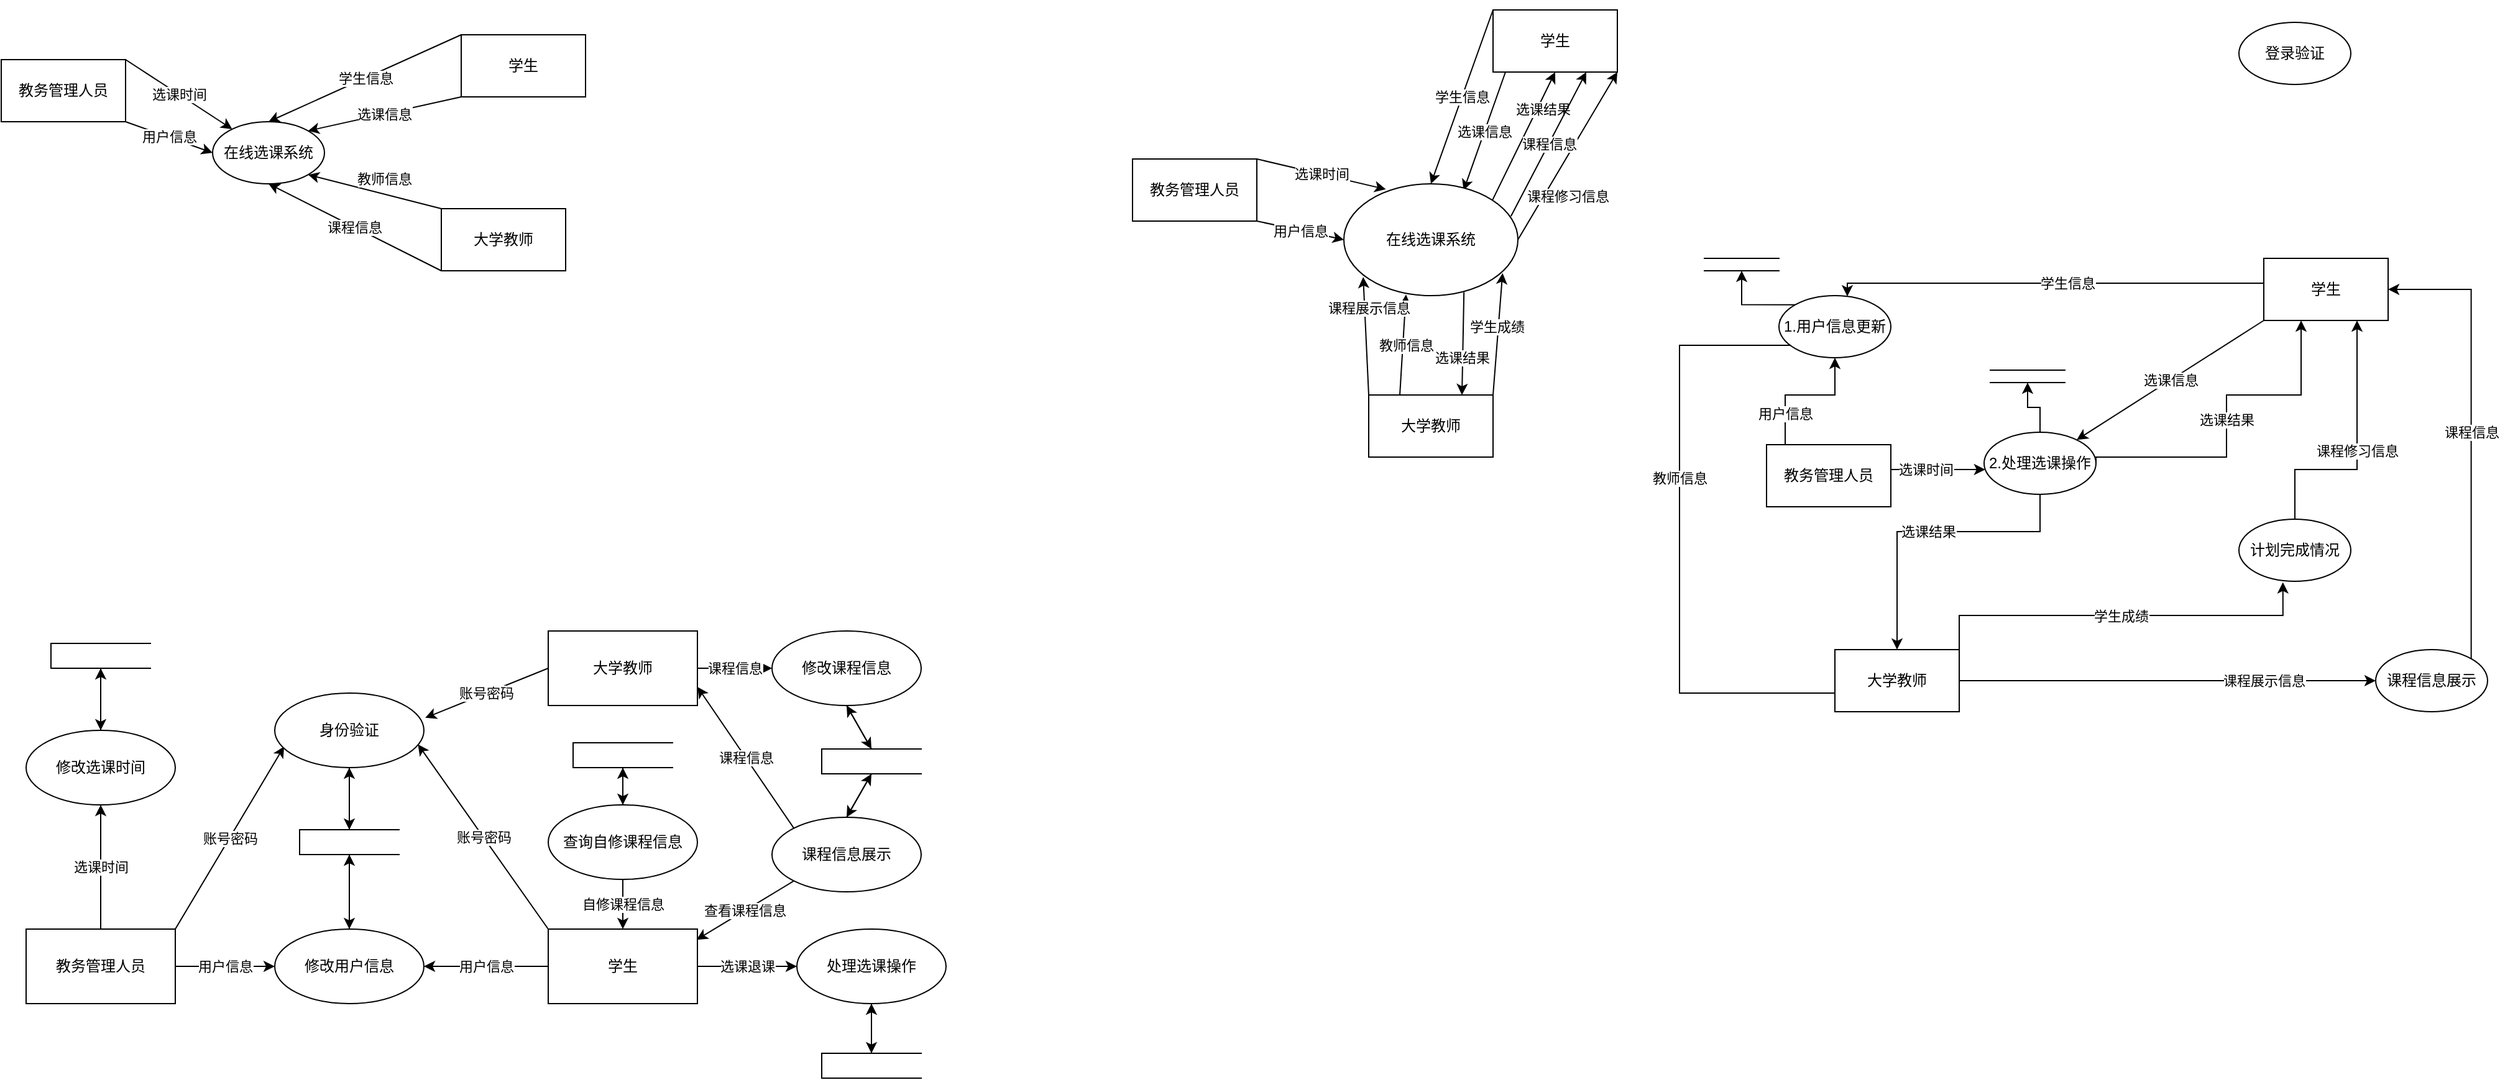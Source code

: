 <mxfile version="21.0.2" type="github">
  <diagram id="C5RBs43oDa-KdzZeNtuy" name="Page-1">
    <mxGraphModel dx="1153" dy="682" grid="1" gridSize="10" guides="1" tooltips="1" connect="1" arrows="1" fold="1" page="1" pageScale="1" pageWidth="3300" pageHeight="4681" math="0" shadow="0">
      <root>
        <mxCell id="WIyWlLk6GJQsqaUBKTNV-0" />
        <mxCell id="WIyWlLk6GJQsqaUBKTNV-1" parent="WIyWlLk6GJQsqaUBKTNV-0" />
        <mxCell id="6QHiLdsydZn6oZ0Ux8AA-30" value="用户信息" style="rounded=0;orthogonalLoop=1;jettySize=auto;html=1;exitX=1;exitY=0.5;exitDx=0;exitDy=0;" parent="WIyWlLk6GJQsqaUBKTNV-1" source="6QHiLdsydZn6oZ0Ux8AA-5" target="6QHiLdsydZn6oZ0Ux8AA-12" edge="1">
          <mxGeometry relative="1" as="geometry" />
        </mxCell>
        <mxCell id="6QHiLdsydZn6oZ0Ux8AA-31" value="账号密码" style="rounded=0;orthogonalLoop=1;jettySize=auto;html=1;exitX=1;exitY=0;exitDx=0;exitDy=0;entryX=0.063;entryY=0.716;entryDx=0;entryDy=0;entryPerimeter=0;" parent="WIyWlLk6GJQsqaUBKTNV-1" source="6QHiLdsydZn6oZ0Ux8AA-5" target="6QHiLdsydZn6oZ0Ux8AA-7" edge="1">
          <mxGeometry relative="1" as="geometry" />
        </mxCell>
        <mxCell id="6QHiLdsydZn6oZ0Ux8AA-53" value="选课时间" style="rounded=0;orthogonalLoop=1;jettySize=auto;html=1;exitX=0.5;exitY=0;exitDx=0;exitDy=0;" parent="WIyWlLk6GJQsqaUBKTNV-1" source="6QHiLdsydZn6oZ0Ux8AA-5" target="6QHiLdsydZn6oZ0Ux8AA-15" edge="1">
          <mxGeometry relative="1" as="geometry" />
        </mxCell>
        <mxCell id="6QHiLdsydZn6oZ0Ux8AA-5" value="教务管理人员" style="rounded=0;whiteSpace=wrap;html=1;" parent="WIyWlLk6GJQsqaUBKTNV-1" vertex="1">
          <mxGeometry x="30" y="760" width="120" height="60" as="geometry" />
        </mxCell>
        <mxCell id="6QHiLdsydZn6oZ0Ux8AA-39" value="用户信息" style="rounded=0;orthogonalLoop=1;jettySize=auto;html=1;exitX=0;exitY=0.5;exitDx=0;exitDy=0;" parent="WIyWlLk6GJQsqaUBKTNV-1" source="6QHiLdsydZn6oZ0Ux8AA-6" target="6QHiLdsydZn6oZ0Ux8AA-12" edge="1">
          <mxGeometry relative="1" as="geometry" />
        </mxCell>
        <mxCell id="6QHiLdsydZn6oZ0Ux8AA-40" value="账号密码" style="rounded=0;orthogonalLoop=1;jettySize=auto;html=1;exitX=0;exitY=0;exitDx=0;exitDy=0;entryX=0.96;entryY=0.687;entryDx=0;entryDy=0;entryPerimeter=0;" parent="WIyWlLk6GJQsqaUBKTNV-1" source="6QHiLdsydZn6oZ0Ux8AA-6" target="6QHiLdsydZn6oZ0Ux8AA-7" edge="1">
          <mxGeometry relative="1" as="geometry" />
        </mxCell>
        <mxCell id="6QHiLdsydZn6oZ0Ux8AA-43" value="选课退课" style="rounded=0;orthogonalLoop=1;jettySize=auto;html=1;exitX=1;exitY=0.5;exitDx=0;exitDy=0;" parent="WIyWlLk6GJQsqaUBKTNV-1" source="6QHiLdsydZn6oZ0Ux8AA-6" target="6QHiLdsydZn6oZ0Ux8AA-11" edge="1">
          <mxGeometry relative="1" as="geometry" />
        </mxCell>
        <mxCell id="6QHiLdsydZn6oZ0Ux8AA-6" value="学生" style="rounded=0;whiteSpace=wrap;html=1;" parent="WIyWlLk6GJQsqaUBKTNV-1" vertex="1">
          <mxGeometry x="450" y="760" width="120" height="60" as="geometry" />
        </mxCell>
        <mxCell id="6QHiLdsydZn6oZ0Ux8AA-64" style="rounded=0;orthogonalLoop=1;jettySize=auto;html=1;exitX=0.5;exitY=1;exitDx=0;exitDy=0;entryX=0;entryY=0.5;entryDx=0;entryDy=0;" parent="WIyWlLk6GJQsqaUBKTNV-1" source="6QHiLdsydZn6oZ0Ux8AA-7" target="6QHiLdsydZn6oZ0Ux8AA-26" edge="1">
          <mxGeometry relative="1" as="geometry" />
        </mxCell>
        <mxCell id="6QHiLdsydZn6oZ0Ux8AA-7" value="身份验证" style="ellipse;whiteSpace=wrap;html=1;" parent="WIyWlLk6GJQsqaUBKTNV-1" vertex="1">
          <mxGeometry x="230" y="570" width="120" height="60" as="geometry" />
        </mxCell>
        <mxCell id="eEgyTP1LghwbzvH3Qmx7-4" value="选课时间" style="rounded=0;orthogonalLoop=1;jettySize=auto;html=1;exitX=1;exitY=0;exitDx=0;exitDy=0;" edge="1" parent="WIyWlLk6GJQsqaUBKTNV-1" source="6QHiLdsydZn6oZ0Ux8AA-8" target="eEgyTP1LghwbzvH3Qmx7-3">
          <mxGeometry relative="1" as="geometry" />
        </mxCell>
        <mxCell id="eEgyTP1LghwbzvH3Qmx7-9" value="用户信息" style="rounded=0;orthogonalLoop=1;jettySize=auto;html=1;exitX=1;exitY=1;exitDx=0;exitDy=0;entryX=0;entryY=0.5;entryDx=0;entryDy=0;" edge="1" parent="WIyWlLk6GJQsqaUBKTNV-1" source="6QHiLdsydZn6oZ0Ux8AA-8" target="eEgyTP1LghwbzvH3Qmx7-3">
          <mxGeometry relative="1" as="geometry" />
        </mxCell>
        <mxCell id="6QHiLdsydZn6oZ0Ux8AA-8" value="教务管理人员" style="rounded=0;whiteSpace=wrap;html=1;" parent="WIyWlLk6GJQsqaUBKTNV-1" vertex="1">
          <mxGeometry x="10" y="60" width="100" height="50" as="geometry" />
        </mxCell>
        <mxCell id="eEgyTP1LghwbzvH3Qmx7-0" style="edgeStyle=orthogonalEdgeStyle;rounded=0;orthogonalLoop=1;jettySize=auto;html=1;exitX=1;exitY=0.5;exitDx=0;exitDy=0;" edge="1" parent="WIyWlLk6GJQsqaUBKTNV-1" source="6QHiLdsydZn6oZ0Ux8AA-9" target="6QHiLdsydZn6oZ0Ux8AA-15">
          <mxGeometry relative="1" as="geometry" />
        </mxCell>
        <mxCell id="6QHiLdsydZn6oZ0Ux8AA-9" value="" style="shape=partialRectangle;whiteSpace=wrap;html=1;bottom=1;right=1;left=1;top=0;fillColor=none;routingCenterX=-0.5;rotation=90;" parent="WIyWlLk6GJQsqaUBKTNV-1" vertex="1">
          <mxGeometry x="80" y="500" width="20" height="80" as="geometry" />
        </mxCell>
        <mxCell id="6QHiLdsydZn6oZ0Ux8AA-51" style="edgeStyle=orthogonalEdgeStyle;rounded=0;orthogonalLoop=1;jettySize=auto;html=1;exitX=0.5;exitY=1;exitDx=0;exitDy=0;" parent="WIyWlLk6GJQsqaUBKTNV-1" source="6QHiLdsydZn6oZ0Ux8AA-11" target="6QHiLdsydZn6oZ0Ux8AA-29" edge="1">
          <mxGeometry relative="1" as="geometry" />
        </mxCell>
        <mxCell id="6QHiLdsydZn6oZ0Ux8AA-11" value="处理选课操作" style="ellipse;whiteSpace=wrap;html=1;" parent="WIyWlLk6GJQsqaUBKTNV-1" vertex="1">
          <mxGeometry x="650" y="760" width="120" height="60" as="geometry" />
        </mxCell>
        <mxCell id="6QHiLdsydZn6oZ0Ux8AA-66" style="rounded=0;orthogonalLoop=1;jettySize=auto;html=1;exitX=0.5;exitY=0;exitDx=0;exitDy=0;entryX=1;entryY=0.5;entryDx=0;entryDy=0;" parent="WIyWlLk6GJQsqaUBKTNV-1" source="6QHiLdsydZn6oZ0Ux8AA-12" target="6QHiLdsydZn6oZ0Ux8AA-26" edge="1">
          <mxGeometry relative="1" as="geometry" />
        </mxCell>
        <mxCell id="6QHiLdsydZn6oZ0Ux8AA-12" value="修改用户信息" style="ellipse;whiteSpace=wrap;html=1;" parent="WIyWlLk6GJQsqaUBKTNV-1" vertex="1">
          <mxGeometry x="230" y="760" width="120" height="60" as="geometry" />
        </mxCell>
        <mxCell id="6QHiLdsydZn6oZ0Ux8AA-49" style="rounded=0;orthogonalLoop=1;jettySize=auto;html=1;exitX=0.5;exitY=1;exitDx=0;exitDy=0;entryX=0;entryY=0.5;entryDx=0;entryDy=0;" parent="WIyWlLk6GJQsqaUBKTNV-1" source="6QHiLdsydZn6oZ0Ux8AA-13" target="6QHiLdsydZn6oZ0Ux8AA-28" edge="1">
          <mxGeometry relative="1" as="geometry" />
        </mxCell>
        <mxCell id="6QHiLdsydZn6oZ0Ux8AA-13" value="修改课程信息" style="ellipse;whiteSpace=wrap;html=1;" parent="WIyWlLk6GJQsqaUBKTNV-1" vertex="1">
          <mxGeometry x="630" y="520" width="120" height="60" as="geometry" />
        </mxCell>
        <mxCell id="6QHiLdsydZn6oZ0Ux8AA-42" value="查看课程信息" style="rounded=0;orthogonalLoop=1;jettySize=auto;html=1;exitX=1;exitY=0;exitDx=0;exitDy=0;entryX=0.994;entryY=0.143;entryDx=0;entryDy=0;entryPerimeter=0;" parent="WIyWlLk6GJQsqaUBKTNV-1" source="6QHiLdsydZn6oZ0Ux8AA-14" target="6QHiLdsydZn6oZ0Ux8AA-6" edge="1">
          <mxGeometry relative="1" as="geometry" />
        </mxCell>
        <mxCell id="6QHiLdsydZn6oZ0Ux8AA-46" value="课程信息" style="rounded=0;orthogonalLoop=1;jettySize=auto;html=1;exitX=1;exitY=1;exitDx=0;exitDy=0;entryX=1;entryY=0.75;entryDx=0;entryDy=0;" parent="WIyWlLk6GJQsqaUBKTNV-1" source="6QHiLdsydZn6oZ0Ux8AA-14" target="6QHiLdsydZn6oZ0Ux8AA-16" edge="1">
          <mxGeometry relative="1" as="geometry" />
        </mxCell>
        <mxCell id="6QHiLdsydZn6oZ0Ux8AA-47" style="rounded=0;orthogonalLoop=1;jettySize=auto;html=1;exitX=0.5;exitY=1;exitDx=0;exitDy=0;entryX=1;entryY=0.5;entryDx=0;entryDy=0;" parent="WIyWlLk6GJQsqaUBKTNV-1" source="6QHiLdsydZn6oZ0Ux8AA-14" target="6QHiLdsydZn6oZ0Ux8AA-28" edge="1">
          <mxGeometry relative="1" as="geometry" />
        </mxCell>
        <mxCell id="6QHiLdsydZn6oZ0Ux8AA-14" value="课程信息展示" style="ellipse;whiteSpace=wrap;html=1;direction=west;" parent="WIyWlLk6GJQsqaUBKTNV-1" vertex="1">
          <mxGeometry x="630" y="670" width="120" height="60" as="geometry" />
        </mxCell>
        <mxCell id="6QHiLdsydZn6oZ0Ux8AA-55" style="rounded=0;orthogonalLoop=1;jettySize=auto;html=1;exitX=0.5;exitY=0;exitDx=0;exitDy=0;entryX=1;entryY=0.5;entryDx=0;entryDy=0;" parent="WIyWlLk6GJQsqaUBKTNV-1" source="6QHiLdsydZn6oZ0Ux8AA-15" target="6QHiLdsydZn6oZ0Ux8AA-9" edge="1">
          <mxGeometry relative="1" as="geometry" />
        </mxCell>
        <mxCell id="6QHiLdsydZn6oZ0Ux8AA-15" value="修改选课时间" style="ellipse;whiteSpace=wrap;html=1;" parent="WIyWlLk6GJQsqaUBKTNV-1" vertex="1">
          <mxGeometry x="30" y="600" width="120" height="60" as="geometry" />
        </mxCell>
        <mxCell id="6QHiLdsydZn6oZ0Ux8AA-32" value="账号密码" style="rounded=0;orthogonalLoop=1;jettySize=auto;html=1;exitX=0;exitY=0.5;exitDx=0;exitDy=0;entryX=1.009;entryY=0.332;entryDx=0;entryDy=0;entryPerimeter=0;" parent="WIyWlLk6GJQsqaUBKTNV-1" source="6QHiLdsydZn6oZ0Ux8AA-16" target="6QHiLdsydZn6oZ0Ux8AA-7" edge="1">
          <mxGeometry relative="1" as="geometry" />
        </mxCell>
        <mxCell id="6QHiLdsydZn6oZ0Ux8AA-45" value="课程信息" style="rounded=0;orthogonalLoop=1;jettySize=auto;html=1;exitX=1;exitY=0.5;exitDx=0;exitDy=0;" parent="WIyWlLk6GJQsqaUBKTNV-1" source="6QHiLdsydZn6oZ0Ux8AA-16" target="6QHiLdsydZn6oZ0Ux8AA-13" edge="1">
          <mxGeometry relative="1" as="geometry" />
        </mxCell>
        <mxCell id="6QHiLdsydZn6oZ0Ux8AA-16" value="大学教师" style="rounded=0;whiteSpace=wrap;html=1;" parent="WIyWlLk6GJQsqaUBKTNV-1" vertex="1">
          <mxGeometry x="450" y="520" width="120" height="60" as="geometry" />
        </mxCell>
        <mxCell id="6QHiLdsydZn6oZ0Ux8AA-35" style="edgeStyle=orthogonalEdgeStyle;rounded=0;orthogonalLoop=1;jettySize=auto;html=1;exitX=0.5;exitY=0;exitDx=0;exitDy=0;entryX=1;entryY=0.5;entryDx=0;entryDy=0;" parent="WIyWlLk6GJQsqaUBKTNV-1" source="6QHiLdsydZn6oZ0Ux8AA-18" target="6QHiLdsydZn6oZ0Ux8AA-27" edge="1">
          <mxGeometry relative="1" as="geometry" />
        </mxCell>
        <mxCell id="6QHiLdsydZn6oZ0Ux8AA-41" value="自修课程信息" style="rounded=0;orthogonalLoop=1;jettySize=auto;html=1;exitX=0.5;exitY=1;exitDx=0;exitDy=0;" parent="WIyWlLk6GJQsqaUBKTNV-1" source="6QHiLdsydZn6oZ0Ux8AA-18" target="6QHiLdsydZn6oZ0Ux8AA-6" edge="1">
          <mxGeometry relative="1" as="geometry">
            <mxPoint as="offset" />
          </mxGeometry>
        </mxCell>
        <mxCell id="6QHiLdsydZn6oZ0Ux8AA-18" value="查询自修课程信息" style="ellipse;whiteSpace=wrap;html=1;" parent="WIyWlLk6GJQsqaUBKTNV-1" vertex="1">
          <mxGeometry x="450" y="660" width="120" height="60" as="geometry" />
        </mxCell>
        <mxCell id="6QHiLdsydZn6oZ0Ux8AA-19" style="edgeStyle=orthogonalEdgeStyle;rounded=0;orthogonalLoop=1;jettySize=auto;html=1;exitX=0.5;exitY=1;exitDx=0;exitDy=0;" parent="WIyWlLk6GJQsqaUBKTNV-1" source="6QHiLdsydZn6oZ0Ux8AA-11" target="6QHiLdsydZn6oZ0Ux8AA-11" edge="1">
          <mxGeometry relative="1" as="geometry" />
        </mxCell>
        <mxCell id="6QHiLdsydZn6oZ0Ux8AA-65" style="rounded=0;orthogonalLoop=1;jettySize=auto;html=1;exitX=0;exitY=0.5;exitDx=0;exitDy=0;entryX=0.5;entryY=1;entryDx=0;entryDy=0;" parent="WIyWlLk6GJQsqaUBKTNV-1" source="6QHiLdsydZn6oZ0Ux8AA-26" target="6QHiLdsydZn6oZ0Ux8AA-7" edge="1">
          <mxGeometry relative="1" as="geometry" />
        </mxCell>
        <mxCell id="6QHiLdsydZn6oZ0Ux8AA-67" style="rounded=0;orthogonalLoop=1;jettySize=auto;html=1;exitX=1;exitY=0.5;exitDx=0;exitDy=0;entryX=0.5;entryY=0;entryDx=0;entryDy=0;" parent="WIyWlLk6GJQsqaUBKTNV-1" source="6QHiLdsydZn6oZ0Ux8AA-26" target="6QHiLdsydZn6oZ0Ux8AA-12" edge="1">
          <mxGeometry relative="1" as="geometry" />
        </mxCell>
        <mxCell id="6QHiLdsydZn6oZ0Ux8AA-26" value="" style="shape=partialRectangle;whiteSpace=wrap;html=1;bottom=1;right=1;left=1;top=0;fillColor=none;routingCenterX=-0.5;rotation=90;" parent="WIyWlLk6GJQsqaUBKTNV-1" vertex="1">
          <mxGeometry x="280" y="650" width="20" height="80" as="geometry" />
        </mxCell>
        <mxCell id="6QHiLdsydZn6oZ0Ux8AA-33" style="edgeStyle=orthogonalEdgeStyle;rounded=0;orthogonalLoop=1;jettySize=auto;html=1;exitX=1;exitY=0.5;exitDx=0;exitDy=0;entryX=0.5;entryY=0;entryDx=0;entryDy=0;" parent="WIyWlLk6GJQsqaUBKTNV-1" source="6QHiLdsydZn6oZ0Ux8AA-27" target="6QHiLdsydZn6oZ0Ux8AA-18" edge="1">
          <mxGeometry relative="1" as="geometry" />
        </mxCell>
        <mxCell id="6QHiLdsydZn6oZ0Ux8AA-27" value="" style="shape=partialRectangle;whiteSpace=wrap;html=1;bottom=1;right=1;left=1;top=0;fillColor=none;routingCenterX=-0.5;rotation=90;" parent="WIyWlLk6GJQsqaUBKTNV-1" vertex="1">
          <mxGeometry x="500" y="580" width="20" height="80" as="geometry" />
        </mxCell>
        <mxCell id="6QHiLdsydZn6oZ0Ux8AA-48" style="rounded=0;orthogonalLoop=1;jettySize=auto;html=1;exitX=1;exitY=0.5;exitDx=0;exitDy=0;entryX=0.5;entryY=1;entryDx=0;entryDy=0;" parent="WIyWlLk6GJQsqaUBKTNV-1" source="6QHiLdsydZn6oZ0Ux8AA-28" target="6QHiLdsydZn6oZ0Ux8AA-14" edge="1">
          <mxGeometry relative="1" as="geometry">
            <mxPoint x="720" y="640" as="targetPoint" />
          </mxGeometry>
        </mxCell>
        <mxCell id="6QHiLdsydZn6oZ0Ux8AA-50" style="rounded=0;orthogonalLoop=1;jettySize=auto;html=1;exitX=0;exitY=0.5;exitDx=0;exitDy=0;entryX=0.5;entryY=1;entryDx=0;entryDy=0;" parent="WIyWlLk6GJQsqaUBKTNV-1" source="6QHiLdsydZn6oZ0Ux8AA-28" target="6QHiLdsydZn6oZ0Ux8AA-13" edge="1">
          <mxGeometry relative="1" as="geometry" />
        </mxCell>
        <mxCell id="6QHiLdsydZn6oZ0Ux8AA-28" value="" style="shape=partialRectangle;whiteSpace=wrap;html=1;bottom=1;right=1;left=1;top=0;fillColor=none;routingCenterX=-0.5;rotation=90;" parent="WIyWlLk6GJQsqaUBKTNV-1" vertex="1">
          <mxGeometry x="700" y="585" width="20" height="80" as="geometry" />
        </mxCell>
        <mxCell id="6QHiLdsydZn6oZ0Ux8AA-52" style="rounded=0;orthogonalLoop=1;jettySize=auto;html=1;exitX=0;exitY=0.5;exitDx=0;exitDy=0;entryX=0.5;entryY=1;entryDx=0;entryDy=0;" parent="WIyWlLk6GJQsqaUBKTNV-1" source="6QHiLdsydZn6oZ0Ux8AA-29" target="6QHiLdsydZn6oZ0Ux8AA-11" edge="1">
          <mxGeometry relative="1" as="geometry" />
        </mxCell>
        <mxCell id="6QHiLdsydZn6oZ0Ux8AA-29" value="" style="shape=partialRectangle;whiteSpace=wrap;html=1;bottom=1;right=1;left=1;top=0;fillColor=none;routingCenterX=-0.5;rotation=90;" parent="WIyWlLk6GJQsqaUBKTNV-1" vertex="1">
          <mxGeometry x="700" y="830" width="20" height="80" as="geometry" />
        </mxCell>
        <mxCell id="eEgyTP1LghwbzvH3Qmx7-7" value="教师信息" style="rounded=0;orthogonalLoop=1;jettySize=auto;html=1;exitX=0;exitY=0;exitDx=0;exitDy=0;entryX=1;entryY=1;entryDx=0;entryDy=0;" edge="1" parent="WIyWlLk6GJQsqaUBKTNV-1" source="eEgyTP1LghwbzvH3Qmx7-1" target="eEgyTP1LghwbzvH3Qmx7-3">
          <mxGeometry x="-0.084" y="-12" relative="1" as="geometry">
            <mxPoint x="300" y="170" as="targetPoint" />
            <mxPoint as="offset" />
          </mxGeometry>
        </mxCell>
        <mxCell id="eEgyTP1LghwbzvH3Qmx7-8" value="课程信息" style="rounded=0;orthogonalLoop=1;jettySize=auto;html=1;exitX=0;exitY=1;exitDx=0;exitDy=0;entryX=0.5;entryY=1;entryDx=0;entryDy=0;" edge="1" parent="WIyWlLk6GJQsqaUBKTNV-1" source="eEgyTP1LghwbzvH3Qmx7-1" target="eEgyTP1LghwbzvH3Qmx7-3">
          <mxGeometry relative="1" as="geometry" />
        </mxCell>
        <mxCell id="eEgyTP1LghwbzvH3Qmx7-1" value="大学教师" style="rounded=0;whiteSpace=wrap;html=1;" vertex="1" parent="WIyWlLk6GJQsqaUBKTNV-1">
          <mxGeometry x="364" y="180" width="100" height="50" as="geometry" />
        </mxCell>
        <mxCell id="eEgyTP1LghwbzvH3Qmx7-5" value="学生信息" style="rounded=0;orthogonalLoop=1;jettySize=auto;html=1;exitX=0;exitY=0;exitDx=0;exitDy=0;entryX=0.5;entryY=0;entryDx=0;entryDy=0;" edge="1" parent="WIyWlLk6GJQsqaUBKTNV-1" source="eEgyTP1LghwbzvH3Qmx7-2" target="eEgyTP1LghwbzvH3Qmx7-3">
          <mxGeometry relative="1" as="geometry" />
        </mxCell>
        <mxCell id="eEgyTP1LghwbzvH3Qmx7-6" value="选课信息" style="rounded=0;orthogonalLoop=1;jettySize=auto;html=1;exitX=0;exitY=1;exitDx=0;exitDy=0;entryX=1;entryY=0;entryDx=0;entryDy=0;" edge="1" parent="WIyWlLk6GJQsqaUBKTNV-1" source="eEgyTP1LghwbzvH3Qmx7-2" target="eEgyTP1LghwbzvH3Qmx7-3">
          <mxGeometry relative="1" as="geometry" />
        </mxCell>
        <mxCell id="eEgyTP1LghwbzvH3Qmx7-2" value="学生" style="rounded=0;whiteSpace=wrap;html=1;" vertex="1" parent="WIyWlLk6GJQsqaUBKTNV-1">
          <mxGeometry x="380" y="40" width="100" height="50" as="geometry" />
        </mxCell>
        <mxCell id="eEgyTP1LghwbzvH3Qmx7-3" value="在线选课系统" style="ellipse;whiteSpace=wrap;html=1;" vertex="1" parent="WIyWlLk6GJQsqaUBKTNV-1">
          <mxGeometry x="180" y="110" width="90" height="50" as="geometry" />
        </mxCell>
        <mxCell id="eEgyTP1LghwbzvH3Qmx7-10" value="选课时间" style="rounded=0;orthogonalLoop=1;jettySize=auto;html=1;exitX=1;exitY=0;exitDx=0;exitDy=0;entryX=0.241;entryY=0.049;entryDx=0;entryDy=0;entryPerimeter=0;" edge="1" parent="WIyWlLk6GJQsqaUBKTNV-1" source="eEgyTP1LghwbzvH3Qmx7-12" target="eEgyTP1LghwbzvH3Qmx7-19">
          <mxGeometry relative="1" as="geometry" />
        </mxCell>
        <mxCell id="eEgyTP1LghwbzvH3Qmx7-11" value="用户信息" style="rounded=0;orthogonalLoop=1;jettySize=auto;html=1;exitX=1;exitY=1;exitDx=0;exitDy=0;entryX=0;entryY=0.5;entryDx=0;entryDy=0;" edge="1" parent="WIyWlLk6GJQsqaUBKTNV-1" source="eEgyTP1LghwbzvH3Qmx7-12" target="eEgyTP1LghwbzvH3Qmx7-19">
          <mxGeometry relative="1" as="geometry" />
        </mxCell>
        <mxCell id="eEgyTP1LghwbzvH3Qmx7-12" value="教务管理人员" style="rounded=0;whiteSpace=wrap;html=1;" vertex="1" parent="WIyWlLk6GJQsqaUBKTNV-1">
          <mxGeometry x="920" y="140" width="100" height="50" as="geometry" />
        </mxCell>
        <mxCell id="eEgyTP1LghwbzvH3Qmx7-13" value="教师信息" style="rounded=0;orthogonalLoop=1;jettySize=auto;html=1;exitX=0.25;exitY=0;exitDx=0;exitDy=0;entryX=0.357;entryY=0.99;entryDx=0;entryDy=0;entryPerimeter=0;" edge="1" parent="WIyWlLk6GJQsqaUBKTNV-1" source="eEgyTP1LghwbzvH3Qmx7-15" target="eEgyTP1LghwbzvH3Qmx7-19">
          <mxGeometry x="-0.007" y="-3" relative="1" as="geometry">
            <mxPoint x="1140" y="220" as="targetPoint" />
            <mxPoint as="offset" />
          </mxGeometry>
        </mxCell>
        <mxCell id="eEgyTP1LghwbzvH3Qmx7-14" value="课程展示信息" style="rounded=0;orthogonalLoop=1;jettySize=auto;html=1;exitX=0;exitY=0;exitDx=0;exitDy=0;entryX=0.111;entryY=0.833;entryDx=0;entryDy=0;entryPerimeter=0;" edge="1" parent="WIyWlLk6GJQsqaUBKTNV-1" source="eEgyTP1LghwbzvH3Qmx7-15" target="eEgyTP1LghwbzvH3Qmx7-19">
          <mxGeometry x="0.47" y="-3" relative="1" as="geometry">
            <mxPoint as="offset" />
          </mxGeometry>
        </mxCell>
        <mxCell id="eEgyTP1LghwbzvH3Qmx7-26" value="学生成绩" style="rounded=0;orthogonalLoop=1;jettySize=auto;html=1;exitX=1;exitY=0;exitDx=0;exitDy=0;entryX=0.912;entryY=0.798;entryDx=0;entryDy=0;entryPerimeter=0;" edge="1" parent="WIyWlLk6GJQsqaUBKTNV-1" source="eEgyTP1LghwbzvH3Qmx7-15" target="eEgyTP1LghwbzvH3Qmx7-19">
          <mxGeometry x="0.117" y="1" relative="1" as="geometry">
            <mxPoint as="offset" />
          </mxGeometry>
        </mxCell>
        <mxCell id="eEgyTP1LghwbzvH3Qmx7-15" value="大学教师" style="rounded=0;whiteSpace=wrap;html=1;" vertex="1" parent="WIyWlLk6GJQsqaUBKTNV-1">
          <mxGeometry x="1110" y="330" width="100" height="50" as="geometry" />
        </mxCell>
        <mxCell id="eEgyTP1LghwbzvH3Qmx7-16" value="学生信息" style="rounded=0;orthogonalLoop=1;jettySize=auto;html=1;exitX=0;exitY=0;exitDx=0;exitDy=0;entryX=0.5;entryY=0;entryDx=0;entryDy=0;" edge="1" parent="WIyWlLk6GJQsqaUBKTNV-1" source="eEgyTP1LghwbzvH3Qmx7-18" target="eEgyTP1LghwbzvH3Qmx7-19">
          <mxGeometry relative="1" as="geometry" />
        </mxCell>
        <mxCell id="eEgyTP1LghwbzvH3Qmx7-17" value="选课信息" style="rounded=0;orthogonalLoop=1;jettySize=auto;html=1;entryX=0.688;entryY=0.059;entryDx=0;entryDy=0;entryPerimeter=0;" edge="1" parent="WIyWlLk6GJQsqaUBKTNV-1" target="eEgyTP1LghwbzvH3Qmx7-19">
          <mxGeometry relative="1" as="geometry">
            <mxPoint x="1220" y="70" as="sourcePoint" />
          </mxGeometry>
        </mxCell>
        <mxCell id="eEgyTP1LghwbzvH3Qmx7-18" value="学生" style="rounded=0;whiteSpace=wrap;html=1;points=[[0,0,0,0,0],[0,0.25,0,0,0],[0,0.75,0,0,0],[0,1,0,0,0],[0.16,1,0,0,0],[0.25,0,0,0,0],[0.31,1,0,0,0],[0.5,0,0,0,0],[0.5,1,0,0,0],[0.75,0,0,0,0],[0.75,1,0,0,0],[1,0,0,0,0],[1,0.25,0,0,0],[1,0.5,0,0,0],[1,0.75,0,0,0],[1,1,0,0,0]];" vertex="1" parent="WIyWlLk6GJQsqaUBKTNV-1">
          <mxGeometry x="1210" y="20" width="100" height="50" as="geometry" />
        </mxCell>
        <mxCell id="eEgyTP1LghwbzvH3Qmx7-23" value="选课结果" style="rounded=0;orthogonalLoop=1;jettySize=auto;html=1;exitX=1;exitY=0;exitDx=0;exitDy=0;entryX=0.5;entryY=1;entryDx=0;entryDy=0;entryPerimeter=0;" edge="1" parent="WIyWlLk6GJQsqaUBKTNV-1" source="eEgyTP1LghwbzvH3Qmx7-19" target="eEgyTP1LghwbzvH3Qmx7-18">
          <mxGeometry x="0.454" y="-4" relative="1" as="geometry">
            <mxPoint as="offset" />
          </mxGeometry>
        </mxCell>
        <mxCell id="eEgyTP1LghwbzvH3Qmx7-24" value="选课结果" style="rounded=0;orthogonalLoop=1;jettySize=auto;html=1;entryX=0.75;entryY=0;entryDx=0;entryDy=0;exitX=0.69;exitY=0.97;exitDx=0;exitDy=0;exitPerimeter=0;" edge="1" parent="WIyWlLk6GJQsqaUBKTNV-1" source="eEgyTP1LghwbzvH3Qmx7-19" target="eEgyTP1LghwbzvH3Qmx7-15">
          <mxGeometry x="0.275" y="-1" relative="1" as="geometry">
            <mxPoint as="offset" />
          </mxGeometry>
        </mxCell>
        <mxCell id="eEgyTP1LghwbzvH3Qmx7-27" value="课程修习信息" style="rounded=0;orthogonalLoop=1;jettySize=auto;html=1;exitX=1;exitY=0.5;exitDx=0;exitDy=0;entryX=1;entryY=1;entryDx=0;entryDy=0;" edge="1" parent="WIyWlLk6GJQsqaUBKTNV-1" source="eEgyTP1LghwbzvH3Qmx7-19" target="eEgyTP1LghwbzvH3Qmx7-18">
          <mxGeometry x="-0.356" y="-17" relative="1" as="geometry">
            <mxPoint as="offset" />
          </mxGeometry>
        </mxCell>
        <mxCell id="eEgyTP1LghwbzvH3Qmx7-35" value="课程信息" style="rounded=0;orthogonalLoop=1;jettySize=auto;html=1;exitX=0.96;exitY=0.29;exitDx=0;exitDy=0;exitPerimeter=0;entryX=0.75;entryY=1;entryDx=0;entryDy=0;entryPerimeter=0;" edge="1" parent="WIyWlLk6GJQsqaUBKTNV-1" source="eEgyTP1LghwbzvH3Qmx7-19" target="eEgyTP1LghwbzvH3Qmx7-18">
          <mxGeometry relative="1" as="geometry" />
        </mxCell>
        <mxCell id="eEgyTP1LghwbzvH3Qmx7-19" value="在线选课系统" style="ellipse;whiteSpace=wrap;html=1;points=[[0,0,0,0,0],[0,0.5,0,0,0],[0,1,0,0,0],[0.04,0.7,0,0,0],[0.05,0.29,0,0,0],[0.31,0.97,0,0,0],[0.5,0,0,0,0],[0.5,1,0,0,0],[0.69,0.97,0,0,0],[0.96,0.29,0,0,0],[0.96,0.7,0,0,0],[1,0,0,0,0],[1,0.5,0,0,0],[1,1,0,0,0]];" vertex="1" parent="WIyWlLk6GJQsqaUBKTNV-1">
          <mxGeometry x="1090" y="160" width="140" height="90" as="geometry" />
        </mxCell>
        <mxCell id="eEgyTP1LghwbzvH3Qmx7-33" value="选课结果" style="edgeStyle=orthogonalEdgeStyle;rounded=0;orthogonalLoop=1;jettySize=auto;html=1;exitX=1;exitY=0.5;exitDx=0;exitDy=0;entryX=0.3;entryY=1;entryDx=0;entryDy=0;entryPerimeter=0;" edge="1" parent="WIyWlLk6GJQsqaUBKTNV-1" source="eEgyTP1LghwbzvH3Qmx7-20" target="eEgyTP1LghwbzvH3Qmx7-31">
          <mxGeometry relative="1" as="geometry">
            <Array as="points">
              <mxPoint x="1695" y="380" />
              <mxPoint x="1800" y="380" />
              <mxPoint x="1800" y="330" />
              <mxPoint x="1860" y="330" />
            </Array>
          </mxGeometry>
        </mxCell>
        <mxCell id="eEgyTP1LghwbzvH3Qmx7-42" value="选课结果" style="edgeStyle=orthogonalEdgeStyle;rounded=0;orthogonalLoop=1;jettySize=auto;html=1;exitX=0.5;exitY=1;exitDx=0;exitDy=0;entryX=0.5;entryY=0;entryDx=0;entryDy=0;" edge="1" parent="WIyWlLk6GJQsqaUBKTNV-1" source="eEgyTP1LghwbzvH3Qmx7-20" target="eEgyTP1LghwbzvH3Qmx7-36">
          <mxGeometry relative="1" as="geometry">
            <Array as="points">
              <mxPoint x="1650" y="440" />
              <mxPoint x="1535" y="440" />
            </Array>
          </mxGeometry>
        </mxCell>
        <mxCell id="eEgyTP1LghwbzvH3Qmx7-58" value="" style="edgeStyle=orthogonalEdgeStyle;rounded=0;orthogonalLoop=1;jettySize=auto;html=1;exitX=0.5;exitY=0;exitDx=0;exitDy=0;entryX=0.5;entryY=1;entryDx=0;entryDy=0;" edge="1" parent="WIyWlLk6GJQsqaUBKTNV-1" source="eEgyTP1LghwbzvH3Qmx7-20" target="eEgyTP1LghwbzvH3Qmx7-57">
          <mxGeometry relative="1" as="geometry" />
        </mxCell>
        <mxCell id="eEgyTP1LghwbzvH3Qmx7-20" value="2.处理选课操作" style="ellipse;whiteSpace=wrap;html=1;" vertex="1" parent="WIyWlLk6GJQsqaUBKTNV-1">
          <mxGeometry x="1605" y="360" width="90" height="50" as="geometry" />
        </mxCell>
        <mxCell id="eEgyTP1LghwbzvH3Qmx7-49" value="课程修习信息" style="edgeStyle=orthogonalEdgeStyle;rounded=0;orthogonalLoop=1;jettySize=auto;html=1;exitX=0.5;exitY=0;exitDx=0;exitDy=0;entryX=0.75;entryY=1;entryDx=0;entryDy=0;entryPerimeter=0;" edge="1" parent="WIyWlLk6GJQsqaUBKTNV-1" source="eEgyTP1LghwbzvH3Qmx7-21" target="eEgyTP1LghwbzvH3Qmx7-31">
          <mxGeometry relative="1" as="geometry">
            <Array as="points">
              <mxPoint x="1855" y="390" />
              <mxPoint x="1905" y="390" />
            </Array>
          </mxGeometry>
        </mxCell>
        <mxCell id="eEgyTP1LghwbzvH3Qmx7-21" value="计划完成情况" style="ellipse;whiteSpace=wrap;html=1;" vertex="1" parent="WIyWlLk6GJQsqaUBKTNV-1">
          <mxGeometry x="1810" y="430" width="90" height="50" as="geometry" />
        </mxCell>
        <mxCell id="eEgyTP1LghwbzvH3Qmx7-38" value="课程信息" style="edgeStyle=orthogonalEdgeStyle;rounded=0;orthogonalLoop=1;jettySize=auto;html=1;exitX=1;exitY=0;exitDx=0;exitDy=0;entryX=1;entryY=0.5;entryDx=0;entryDy=0;entryPerimeter=0;" edge="1" parent="WIyWlLk6GJQsqaUBKTNV-1" source="eEgyTP1LghwbzvH3Qmx7-22" target="eEgyTP1LghwbzvH3Qmx7-31">
          <mxGeometry relative="1" as="geometry" />
        </mxCell>
        <mxCell id="eEgyTP1LghwbzvH3Qmx7-22" value="课程信息展示" style="ellipse;whiteSpace=wrap;html=1;" vertex="1" parent="WIyWlLk6GJQsqaUBKTNV-1">
          <mxGeometry x="1920" y="535" width="90" height="50" as="geometry" />
        </mxCell>
        <mxCell id="eEgyTP1LghwbzvH3Qmx7-30" value="登录验证" style="ellipse;whiteSpace=wrap;html=1;" vertex="1" parent="WIyWlLk6GJQsqaUBKTNV-1">
          <mxGeometry x="1810" y="30" width="90" height="50" as="geometry" />
        </mxCell>
        <mxCell id="eEgyTP1LghwbzvH3Qmx7-32" value="选课信息" style="rounded=0;orthogonalLoop=1;jettySize=auto;html=1;exitX=0;exitY=1;exitDx=0;exitDy=0;exitPerimeter=0;" edge="1" parent="WIyWlLk6GJQsqaUBKTNV-1" source="eEgyTP1LghwbzvH3Qmx7-31" target="eEgyTP1LghwbzvH3Qmx7-20">
          <mxGeometry relative="1" as="geometry" />
        </mxCell>
        <mxCell id="eEgyTP1LghwbzvH3Qmx7-46" value="学生信息" style="edgeStyle=orthogonalEdgeStyle;rounded=0;orthogonalLoop=1;jettySize=auto;html=1;exitX=0;exitY=1;exitDx=0;exitDy=0;exitPerimeter=0;" edge="1" parent="WIyWlLk6GJQsqaUBKTNV-1" source="eEgyTP1LghwbzvH3Qmx7-31" target="eEgyTP1LghwbzvH3Qmx7-43">
          <mxGeometry relative="1" as="geometry">
            <Array as="points">
              <mxPoint x="1830" y="240" />
              <mxPoint x="1495" y="240" />
            </Array>
          </mxGeometry>
        </mxCell>
        <mxCell id="eEgyTP1LghwbzvH3Qmx7-31" value="学生" style="rounded=0;whiteSpace=wrap;html=1;points=[[0,0,0,0,0],[0,0.25,0,0,0],[0,0.75,0,0,0],[0,1,0,0,0],[0.16,1,0,0,0],[0.25,0,0,0,0],[0.31,1,0,0,0],[0.5,0,0,0,0],[0.5,1,0,0,0],[0.75,0,0,0,0],[0.75,1,0,0,0],[1,0,0,0,0],[1,0.25,0,0,0],[1,0.5,0,0,0],[1,0.75,0,0,0],[1,1,0,0,0]];" vertex="1" parent="WIyWlLk6GJQsqaUBKTNV-1">
          <mxGeometry x="1830" y="220" width="100" height="50" as="geometry" />
        </mxCell>
        <mxCell id="eEgyTP1LghwbzvH3Qmx7-37" value="课程展示信息" style="edgeStyle=orthogonalEdgeStyle;rounded=0;orthogonalLoop=1;jettySize=auto;html=1;entryX=0;entryY=0.5;entryDx=0;entryDy=0;" edge="1" parent="WIyWlLk6GJQsqaUBKTNV-1" target="eEgyTP1LghwbzvH3Qmx7-22">
          <mxGeometry x="0.47" relative="1" as="geometry">
            <mxPoint x="1580" y="560" as="sourcePoint" />
            <Array as="points">
              <mxPoint x="1920" y="560" />
            </Array>
            <mxPoint as="offset" />
          </mxGeometry>
        </mxCell>
        <mxCell id="eEgyTP1LghwbzvH3Qmx7-45" value="教师信息" style="edgeStyle=orthogonalEdgeStyle;rounded=0;orthogonalLoop=1;jettySize=auto;html=1;exitX=0;exitY=0.5;exitDx=0;exitDy=0;entryX=-0.001;entryY=0.389;entryDx=0;entryDy=0;entryPerimeter=0;" edge="1" parent="WIyWlLk6GJQsqaUBKTNV-1" source="eEgyTP1LghwbzvH3Qmx7-36" target="eEgyTP1LghwbzvH3Qmx7-43">
          <mxGeometry relative="1" as="geometry">
            <Array as="points">
              <mxPoint x="1485" y="570" />
              <mxPoint x="1360" y="570" />
              <mxPoint x="1360" y="290" />
              <mxPoint x="1490" y="290" />
              <mxPoint x="1490" y="270" />
            </Array>
          </mxGeometry>
        </mxCell>
        <mxCell id="eEgyTP1LghwbzvH3Qmx7-48" value="学生成绩" style="edgeStyle=orthogonalEdgeStyle;rounded=0;orthogonalLoop=1;jettySize=auto;html=1;exitX=1;exitY=0;exitDx=0;exitDy=0;entryX=0.393;entryY=1.015;entryDx=0;entryDy=0;entryPerimeter=0;" edge="1" parent="WIyWlLk6GJQsqaUBKTNV-1" source="eEgyTP1LghwbzvH3Qmx7-36" target="eEgyTP1LghwbzvH3Qmx7-21">
          <mxGeometry relative="1" as="geometry" />
        </mxCell>
        <mxCell id="eEgyTP1LghwbzvH3Qmx7-36" value="大学教师" style="rounded=0;whiteSpace=wrap;html=1;" vertex="1" parent="WIyWlLk6GJQsqaUBKTNV-1">
          <mxGeometry x="1485" y="535" width="100" height="50" as="geometry" />
        </mxCell>
        <mxCell id="eEgyTP1LghwbzvH3Qmx7-40" value="选课时间" style="edgeStyle=orthogonalEdgeStyle;rounded=0;orthogonalLoop=1;jettySize=auto;html=1;exitX=1;exitY=0;exitDx=0;exitDy=0;" edge="1" parent="WIyWlLk6GJQsqaUBKTNV-1" source="eEgyTP1LghwbzvH3Qmx7-39" target="eEgyTP1LghwbzvH3Qmx7-20">
          <mxGeometry relative="1" as="geometry">
            <Array as="points">
              <mxPoint x="1540" y="390" />
              <mxPoint x="1540" y="390" />
            </Array>
          </mxGeometry>
        </mxCell>
        <mxCell id="eEgyTP1LghwbzvH3Qmx7-44" value="用户信息" style="edgeStyle=orthogonalEdgeStyle;rounded=0;orthogonalLoop=1;jettySize=auto;html=1;exitX=0.75;exitY=0;exitDx=0;exitDy=0;" edge="1" parent="WIyWlLk6GJQsqaUBKTNV-1" source="eEgyTP1LghwbzvH3Qmx7-39" target="eEgyTP1LghwbzvH3Qmx7-43">
          <mxGeometry relative="1" as="geometry">
            <Array as="points">
              <mxPoint x="1445" y="330" />
              <mxPoint x="1485" y="330" />
            </Array>
          </mxGeometry>
        </mxCell>
        <mxCell id="eEgyTP1LghwbzvH3Qmx7-39" value="教务管理人员" style="rounded=0;whiteSpace=wrap;html=1;" vertex="1" parent="WIyWlLk6GJQsqaUBKTNV-1">
          <mxGeometry x="1430" y="370" width="100" height="50" as="geometry" />
        </mxCell>
        <mxCell id="eEgyTP1LghwbzvH3Qmx7-54" value="" style="edgeStyle=orthogonalEdgeStyle;rounded=0;orthogonalLoop=1;jettySize=auto;html=1;exitX=0;exitY=0;exitDx=0;exitDy=0;entryX=0.5;entryY=1;entryDx=0;entryDy=0;" edge="1" parent="WIyWlLk6GJQsqaUBKTNV-1" source="eEgyTP1LghwbzvH3Qmx7-43" target="eEgyTP1LghwbzvH3Qmx7-50">
          <mxGeometry x="-0.012" relative="1" as="geometry">
            <Array as="points">
              <mxPoint x="1410" y="257" />
              <mxPoint x="1410" y="230" />
            </Array>
            <mxPoint as="offset" />
          </mxGeometry>
        </mxCell>
        <mxCell id="eEgyTP1LghwbzvH3Qmx7-43" value="1.用户信息更新" style="ellipse;whiteSpace=wrap;html=1;" vertex="1" parent="WIyWlLk6GJQsqaUBKTNV-1">
          <mxGeometry x="1440" y="250" width="90" height="50" as="geometry" />
        </mxCell>
        <mxCell id="eEgyTP1LghwbzvH3Qmx7-47" style="edgeStyle=orthogonalEdgeStyle;rounded=0;orthogonalLoop=1;jettySize=auto;html=1;exitX=0.5;exitY=1;exitDx=0;exitDy=0;" edge="1" parent="WIyWlLk6GJQsqaUBKTNV-1" source="eEgyTP1LghwbzvH3Qmx7-20" target="eEgyTP1LghwbzvH3Qmx7-20">
          <mxGeometry relative="1" as="geometry" />
        </mxCell>
        <mxCell id="eEgyTP1LghwbzvH3Qmx7-50" value="" style="shape=partialRectangle;whiteSpace=wrap;html=1;left=0;right=0;fillColor=none;" vertex="1" parent="WIyWlLk6GJQsqaUBKTNV-1">
          <mxGeometry x="1380" y="220" width="60" height="10" as="geometry" />
        </mxCell>
        <mxCell id="eEgyTP1LghwbzvH3Qmx7-57" value="" style="shape=partialRectangle;whiteSpace=wrap;html=1;left=0;right=0;fillColor=none;" vertex="1" parent="WIyWlLk6GJQsqaUBKTNV-1">
          <mxGeometry x="1610" y="310" width="60" height="10" as="geometry" />
        </mxCell>
      </root>
    </mxGraphModel>
  </diagram>
</mxfile>
